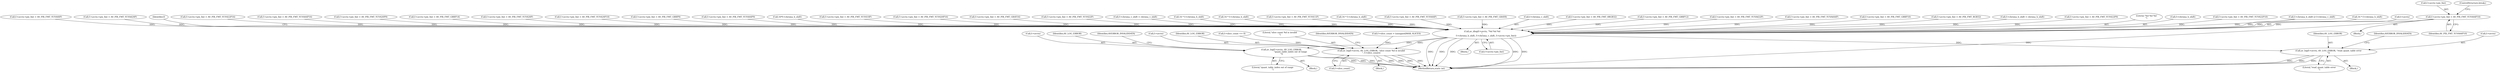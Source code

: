 digraph "0_FFmpeg_547d690d676064069d44703a1917e0dab7e33445@pointer" {
"1000607" [label="(Call,f->avctx->pix_fmt = AV_PIX_FMT_YUV444P10)"];
"1000813" [label="(Call,av_dlog(f->avctx, \"%d %d %d\n\",\n            f->chroma_h_shift, f->chroma_v_shift, f->avctx->pix_fmt))"];
"1000848" [label="(Call,av_log(f->avctx, AV_LOG_ERROR, \"read_quant_table error\n\"))"];
"1000954" [label="(Call,av_log(f->avctx, AV_LOG_ERROR, \"slice count %d is invalid\n\", f->slice_count))"];
"1001214" [label="(Call,av_log(f->avctx, AV_LOG_ERROR,\n                           \"quant_table_index out of range\n\"))"];
"1000553" [label="(Call,f->avctx->pix_fmt = AV_PIX_FMT_YUV422P9)"];
"1000817" [label="(Literal,\"%d %d %d\n\")"];
"1000818" [label="(Call,f->chroma_h_shift)"];
"1000616" [label="(Call,f->avctx->pix_fmt = AV_PIX_FMT_YUV422P10)"];
"1000941" [label="(Call,f->slice_count > (unsigned)MAX_SLICES)"];
"1000702" [label="(Call,f->chroma_h_shift || f->chroma_v_shift)"];
"1001214" [label="(Call,av_log(f->avctx, AV_LOG_ERROR,\n                           \"quant_table_index out of range\n\"))"];
"1000647" [label="(Call,16 * f->chroma_h_shift)"];
"1000814" [label="(Call,f->avctx)"];
"1000401" [label="(Call,f->avctx->pix_fmt = AV_PIX_FMT_YUV440P)"];
"1000499" [label="(Call,f->avctx->pix_fmt = AV_PIX_FMT_YUVA420P)"];
"1000832" [label="(Identifier,f)"];
"1000666" [label="(Call,f->avctx->pix_fmt = AV_PIX_FMT_YUV422P16)"];
"1001219" [label="(Literal,\"quant_table_index out of range\n\")"];
"1000605" [label="(Block,)"];
"1000657" [label="(Call,f->avctx->pix_fmt = AV_PIX_FMT_YUV444P16)"];
"1001215" [label="(Call,f->avctx)"];
"1000853" [label="(Literal,\"read_quant_table error\n\")"];
"1000847" [label="(Block,)"];
"1001213" [label="(Block,)"];
"1001295" [label="(MethodReturn,static int)"];
"1000562" [label="(Call,f->avctx->pix_fmt = AV_PIX_FMT_YUV420P9)"];
"1000813" [label="(Call,av_dlog(f->avctx, \"%d %d %d\n\",\n            f->chroma_h_shift, f->chroma_v_shift, f->avctx->pix_fmt))"];
"1000775" [label="(Call,f->avctx->pix_fmt = AV_PIX_FMT_GBRP14)"];
"1000419" [label="(Call,f->avctx->pix_fmt = AV_PIX_FMT_YUV420P)"];
"1000625" [label="(Call,f->avctx->pix_fmt = AV_PIX_FMT_YUV420P10)"];
"1000727" [label="(Call,f->avctx->pix_fmt = AV_PIX_FMT_GBRP9)"];
"1000855" [label="(Identifier,AVERROR_INVALIDDATA)"];
"1000955" [label="(Call,f->avctx)"];
"1000544" [label="(Call,f->avctx->pix_fmt = AV_PIX_FMT_YUV444P9)"];
"1000471" [label="(Call,16*f->chroma_h_shift)"];
"1000437" [label="(Call,f->avctx->pix_fmt = AV_PIX_FMT_YUV410P)"];
"1000675" [label="(Call,f->avctx->pix_fmt = AV_PIX_FMT_YUV420P16)"];
"1000954" [label="(Call,av_log(f->avctx, AV_LOG_ERROR, \"slice count %d is invalid\n\", f->slice_count))"];
"1000607" [label="(Call,f->avctx->pix_fmt = AV_PIX_FMT_YUV444P10)"];
"1000958" [label="(Identifier,AV_LOG_ERROR)"];
"1000358" [label="(Call,f->avctx->pix_fmt = AV_PIX_FMT_GRAY16)"];
"1000410" [label="(Call,f->avctx->pix_fmt = AV_PIX_FMT_YUV422P)"];
"1000104" [label="(Block,)"];
"1000305" [label="(Call,f->chroma_v_shift = chroma_v_shift)"];
"1000849" [label="(Call,f->avctx)"];
"1000608" [label="(Call,f->avctx->pix_fmt)"];
"1000534" [label="(Call,16 * f->chroma_h_shift)"];
"1000614" [label="(ControlStructure,break;)"];
"1000382" [label="(Call,16 * f->chroma_h_shift)"];
"1000428" [label="(Call,f->avctx->pix_fmt = AV_PIX_FMT_YUV411P)"];
"1001218" [label="(Identifier,AV_LOG_ERROR)"];
"1000597" [label="(Call,16 * f->chroma_h_shift)"];
"1000392" [label="(Call,f->avctx->pix_fmt = AV_PIX_FMT_YUV444P)"];
"1000948" [label="(Call,f->slice_count <= 0)"];
"1000350" [label="(Call,f->avctx->pix_fmt = AV_PIX_FMT_GRAY8)"];
"1000821" [label="(Call,f->chroma_v_shift)"];
"1000852" [label="(Identifier,AV_LOG_ERROR)"];
"1000613" [label="(Identifier,AV_PIX_FMT_YUV444P10)"];
"1000848" [label="(Call,av_log(f->avctx, AV_LOG_ERROR, \"read_quant_table error\n\"))"];
"1001221" [label="(Identifier,AVERROR_INVALIDDATA)"];
"1000795" [label="(Call,f->avctx->pix_fmt = AV_PIX_FMT_0RGB32)"];
"1000759" [label="(Call,f->avctx->pix_fmt = AV_PIX_FMT_GBRP12)"];
"1000490" [label="(Call,f->avctx->pix_fmt = AV_PIX_FMT_YUVA422P)"];
"1000481" [label="(Call,f->avctx->pix_fmt = AV_PIX_FMT_YUVA444P)"];
"1000959" [label="(Literal,\"slice count %d is invalid\n\")"];
"1000743" [label="(Call,f->avctx->pix_fmt = AV_PIX_FMT_GBRP10)"];
"1000964" [label="(Identifier,AVERROR_INVALIDDATA)"];
"1000787" [label="(Call,f->avctx->pix_fmt = AV_PIX_FMT_RGB32)"];
"1000953" [label="(Block,)"];
"1000960" [label="(Call,f->slice_count)"];
"1000300" [label="(Call,f->chroma_h_shift = chroma_h_shift)"];
"1000824" [label="(Call,f->avctx->pix_fmt)"];
"1000607" -> "1000605"  [label="AST: "];
"1000607" -> "1000613"  [label="CFG: "];
"1000608" -> "1000607"  [label="AST: "];
"1000613" -> "1000607"  [label="AST: "];
"1000614" -> "1000607"  [label="CFG: "];
"1000607" -> "1001295"  [label="DDG: "];
"1000607" -> "1000813"  [label="DDG: "];
"1000813" -> "1000104"  [label="AST: "];
"1000813" -> "1000824"  [label="CFG: "];
"1000814" -> "1000813"  [label="AST: "];
"1000817" -> "1000813"  [label="AST: "];
"1000818" -> "1000813"  [label="AST: "];
"1000821" -> "1000813"  [label="AST: "];
"1000824" -> "1000813"  [label="AST: "];
"1000832" -> "1000813"  [label="CFG: "];
"1000813" -> "1001295"  [label="DDG: "];
"1000813" -> "1001295"  [label="DDG: "];
"1000813" -> "1001295"  [label="DDG: "];
"1000813" -> "1001295"  [label="DDG: "];
"1000813" -> "1001295"  [label="DDG: "];
"1000597" -> "1000813"  [label="DDG: "];
"1000382" -> "1000813"  [label="DDG: "];
"1000534" -> "1000813"  [label="DDG: "];
"1000300" -> "1000813"  [label="DDG: "];
"1000647" -> "1000813"  [label="DDG: "];
"1000471" -> "1000813"  [label="DDG: "];
"1000702" -> "1000813"  [label="DDG: "];
"1000702" -> "1000813"  [label="DDG: "];
"1000305" -> "1000813"  [label="DDG: "];
"1000675" -> "1000813"  [label="DDG: "];
"1000350" -> "1000813"  [label="DDG: "];
"1000795" -> "1000813"  [label="DDG: "];
"1000401" -> "1000813"  [label="DDG: "];
"1000657" -> "1000813"  [label="DDG: "];
"1000544" -> "1000813"  [label="DDG: "];
"1000727" -> "1000813"  [label="DDG: "];
"1000428" -> "1000813"  [label="DDG: "];
"1000787" -> "1000813"  [label="DDG: "];
"1000562" -> "1000813"  [label="DDG: "];
"1000625" -> "1000813"  [label="DDG: "];
"1000410" -> "1000813"  [label="DDG: "];
"1000616" -> "1000813"  [label="DDG: "];
"1000553" -> "1000813"  [label="DDG: "];
"1000775" -> "1000813"  [label="DDG: "];
"1000743" -> "1000813"  [label="DDG: "];
"1000759" -> "1000813"  [label="DDG: "];
"1000437" -> "1000813"  [label="DDG: "];
"1000419" -> "1000813"  [label="DDG: "];
"1000392" -> "1000813"  [label="DDG: "];
"1000490" -> "1000813"  [label="DDG: "];
"1000499" -> "1000813"  [label="DDG: "];
"1000666" -> "1000813"  [label="DDG: "];
"1000481" -> "1000813"  [label="DDG: "];
"1000358" -> "1000813"  [label="DDG: "];
"1000813" -> "1000848"  [label="DDG: "];
"1000813" -> "1000954"  [label="DDG: "];
"1000813" -> "1001214"  [label="DDG: "];
"1000848" -> "1000847"  [label="AST: "];
"1000848" -> "1000853"  [label="CFG: "];
"1000849" -> "1000848"  [label="AST: "];
"1000852" -> "1000848"  [label="AST: "];
"1000853" -> "1000848"  [label="AST: "];
"1000855" -> "1000848"  [label="CFG: "];
"1000848" -> "1001295"  [label="DDG: "];
"1000848" -> "1001295"  [label="DDG: "];
"1000848" -> "1001295"  [label="DDG: "];
"1000954" -> "1000953"  [label="AST: "];
"1000954" -> "1000960"  [label="CFG: "];
"1000955" -> "1000954"  [label="AST: "];
"1000958" -> "1000954"  [label="AST: "];
"1000959" -> "1000954"  [label="AST: "];
"1000960" -> "1000954"  [label="AST: "];
"1000964" -> "1000954"  [label="CFG: "];
"1000954" -> "1001295"  [label="DDG: "];
"1000954" -> "1001295"  [label="DDG: "];
"1000954" -> "1001295"  [label="DDG: "];
"1000954" -> "1001295"  [label="DDG: "];
"1000941" -> "1000954"  [label="DDG: "];
"1000948" -> "1000954"  [label="DDG: "];
"1001214" -> "1001213"  [label="AST: "];
"1001214" -> "1001219"  [label="CFG: "];
"1001215" -> "1001214"  [label="AST: "];
"1001218" -> "1001214"  [label="AST: "];
"1001219" -> "1001214"  [label="AST: "];
"1001221" -> "1001214"  [label="CFG: "];
"1001214" -> "1001295"  [label="DDG: "];
"1001214" -> "1001295"  [label="DDG: "];
"1001214" -> "1001295"  [label="DDG: "];
}

